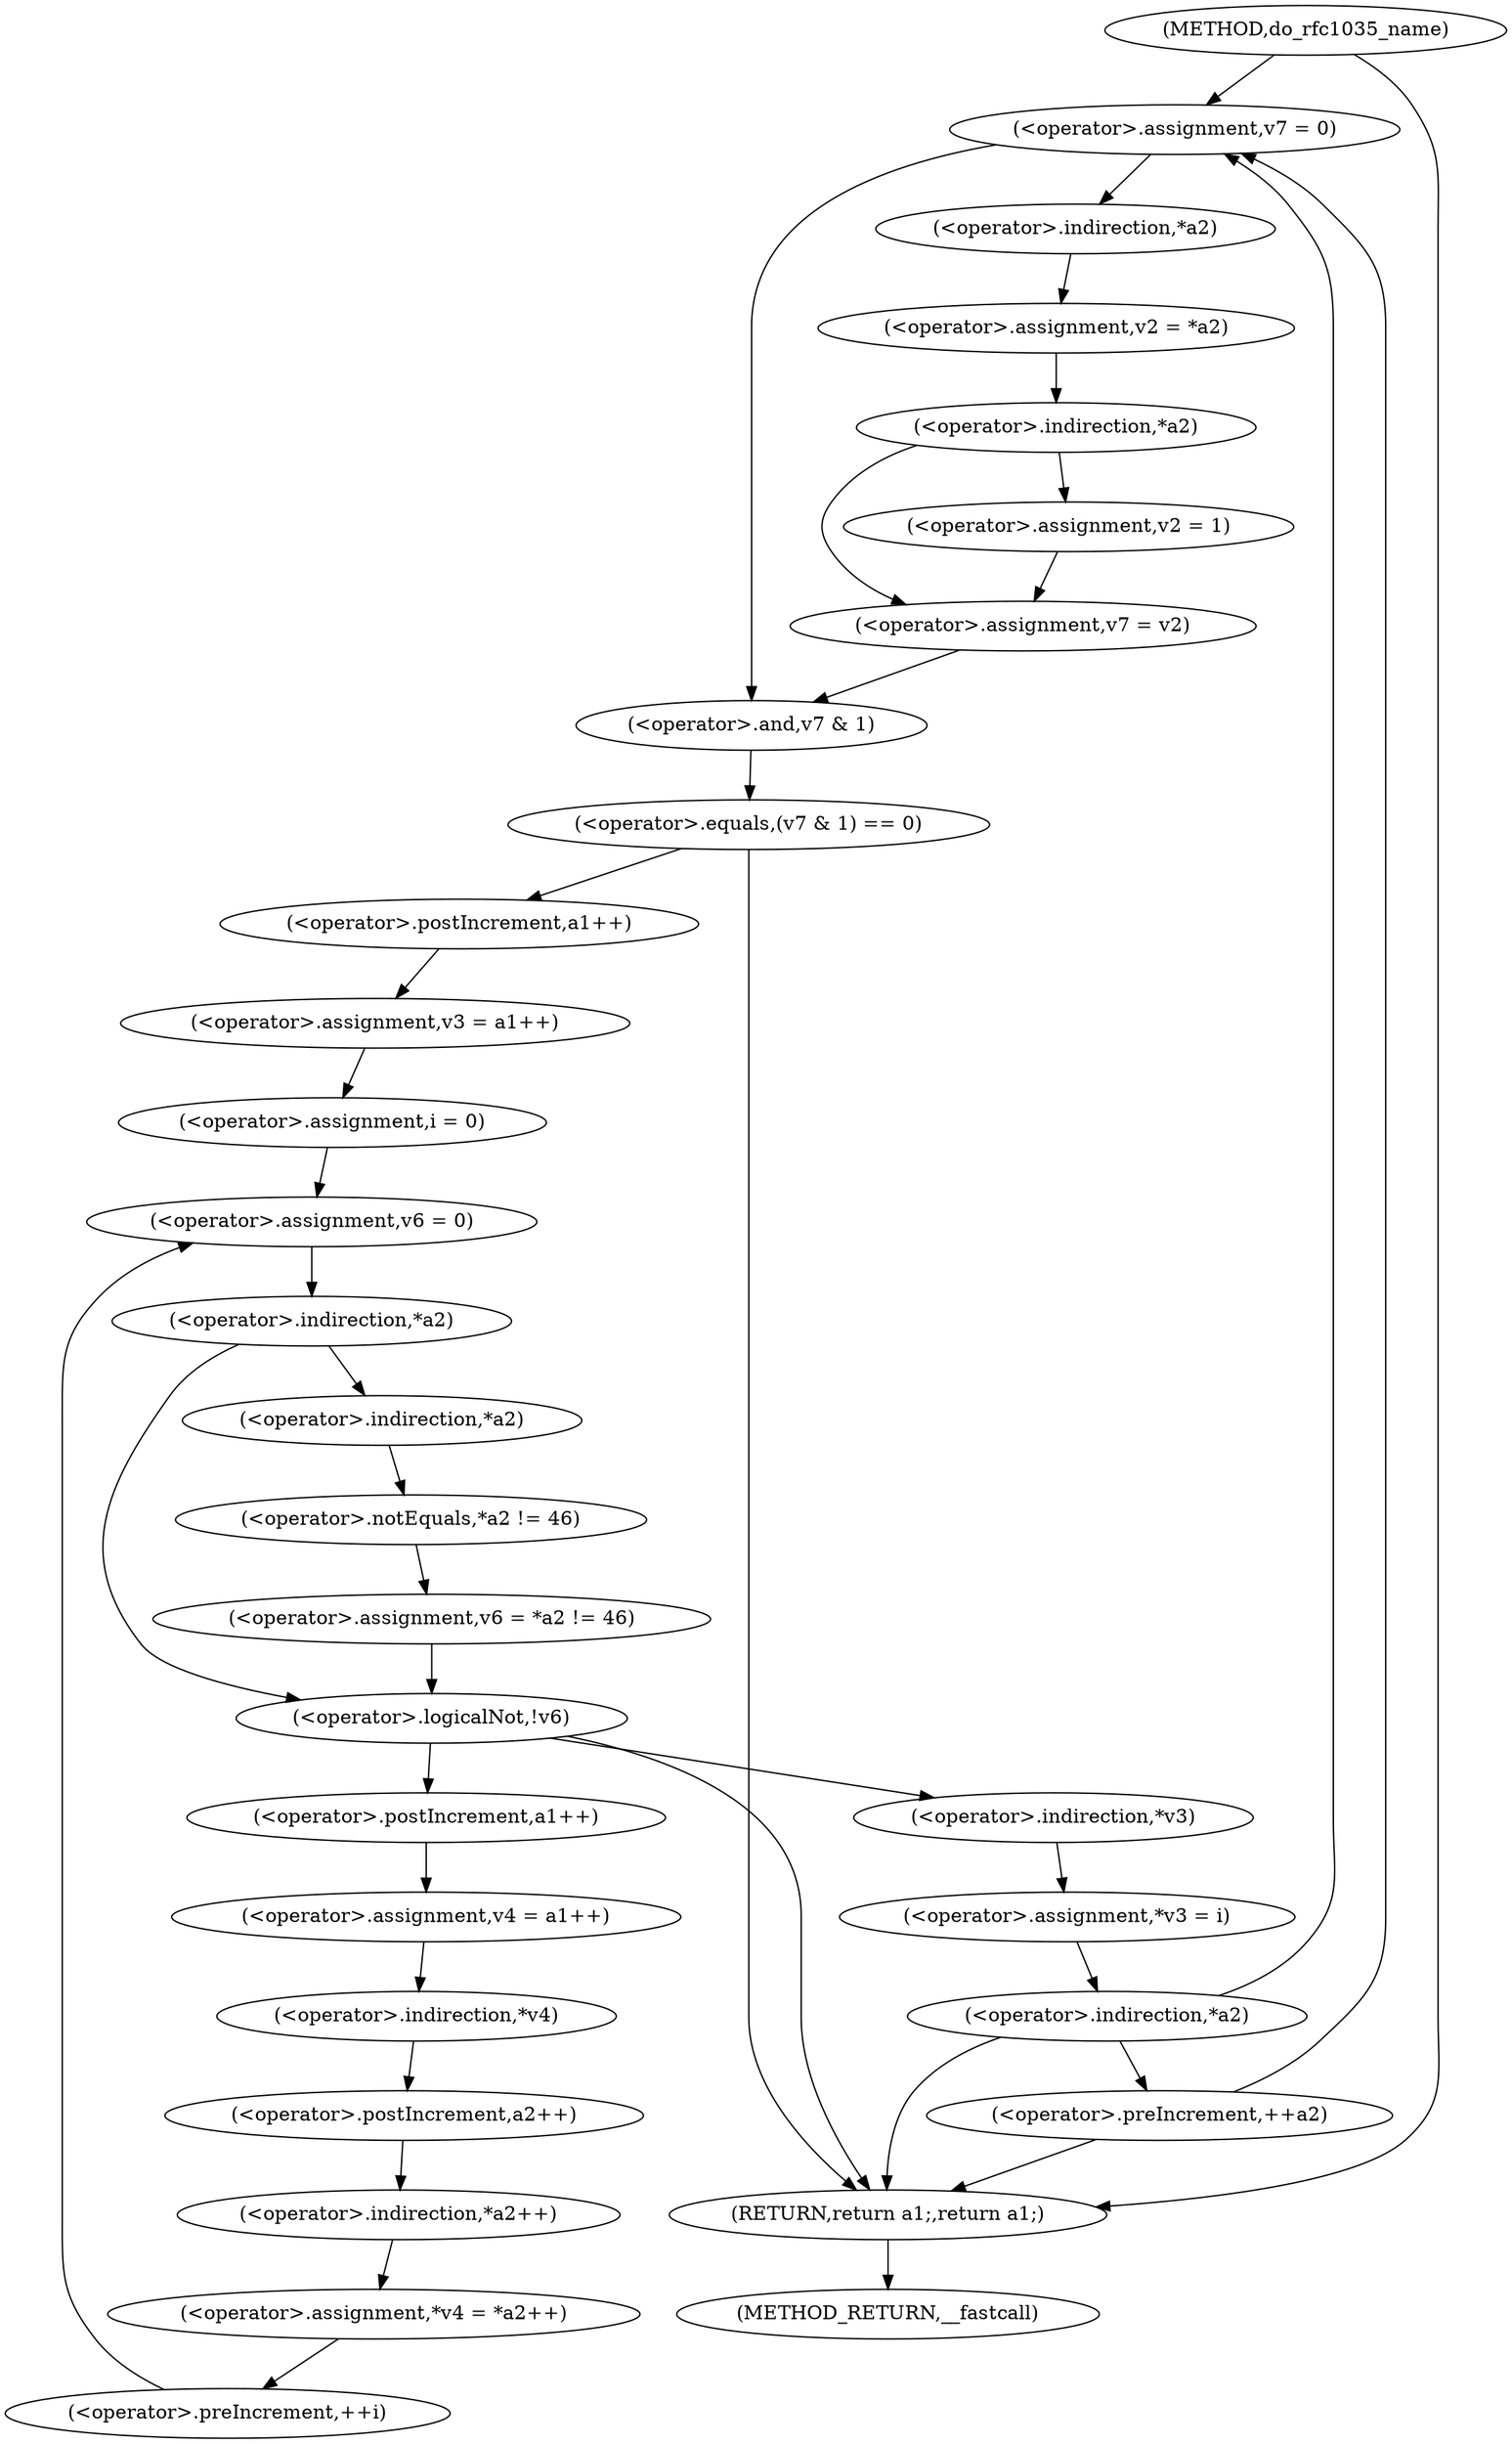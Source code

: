 digraph do_rfc1035_name {  
"1000120" [label = "(<operator>.assignment,v7 = 0)" ]
"1000126" [label = "(<operator>.assignment,v2 = *a2)" ]
"1000128" [label = "(<operator>.indirection,*a2)" ]
"1000131" [label = "(<operator>.indirection,*a2)" ]
"1000133" [label = "(<operator>.assignment,v2 = 1)" ]
"1000136" [label = "(<operator>.assignment,v7 = v2)" ]
"1000140" [label = "(<operator>.equals,(v7 & 1) == 0)" ]
"1000141" [label = "(<operator>.and,v7 & 1)" ]
"1000146" [label = "(<operator>.assignment,v3 = a1++)" ]
"1000148" [label = "(<operator>.postIncrement,a1++)" ]
"1000151" [label = "(<operator>.assignment,i = 0)" ]
"1000154" [label = "(<operator>.preIncrement,++i)" ]
"1000157" [label = "(<operator>.assignment,v6 = 0)" ]
"1000161" [label = "(<operator>.indirection,*a2)" ]
"1000163" [label = "(<operator>.assignment,v6 = *a2 != 46)" ]
"1000165" [label = "(<operator>.notEquals,*a2 != 46)" ]
"1000166" [label = "(<operator>.indirection,*a2)" ]
"1000170" [label = "(<operator>.logicalNot,!v6)" ]
"1000173" [label = "(<operator>.assignment,v4 = a1++)" ]
"1000175" [label = "(<operator>.postIncrement,a1++)" ]
"1000177" [label = "(<operator>.assignment,*v4 = *a2++)" ]
"1000178" [label = "(<operator>.indirection,*v4)" ]
"1000180" [label = "(<operator>.indirection,*a2++)" ]
"1000181" [label = "(<operator>.postIncrement,a2++)" ]
"1000183" [label = "(<operator>.assignment,*v3 = i)" ]
"1000184" [label = "(<operator>.indirection,*v3)" ]
"1000188" [label = "(<operator>.indirection,*a2)" ]
"1000190" [label = "(<operator>.preIncrement,++a2)" ]
"1000192" [label = "(RETURN,return a1;,return a1;)" ]
"1000107" [label = "(METHOD,do_rfc1035_name)" ]
"1000194" [label = "(METHOD_RETURN,__fastcall)" ]
  "1000120" -> "1000128" 
  "1000120" -> "1000141" 
  "1000126" -> "1000131" 
  "1000128" -> "1000126" 
  "1000131" -> "1000133" 
  "1000131" -> "1000136" 
  "1000133" -> "1000136" 
  "1000136" -> "1000141" 
  "1000140" -> "1000192" 
  "1000140" -> "1000148" 
  "1000141" -> "1000140" 
  "1000146" -> "1000151" 
  "1000148" -> "1000146" 
  "1000151" -> "1000157" 
  "1000154" -> "1000157" 
  "1000157" -> "1000161" 
  "1000161" -> "1000166" 
  "1000161" -> "1000170" 
  "1000163" -> "1000170" 
  "1000165" -> "1000163" 
  "1000166" -> "1000165" 
  "1000170" -> "1000184" 
  "1000170" -> "1000192" 
  "1000170" -> "1000175" 
  "1000173" -> "1000178" 
  "1000175" -> "1000173" 
  "1000177" -> "1000154" 
  "1000178" -> "1000181" 
  "1000180" -> "1000177" 
  "1000181" -> "1000180" 
  "1000183" -> "1000188" 
  "1000184" -> "1000183" 
  "1000188" -> "1000120" 
  "1000188" -> "1000192" 
  "1000188" -> "1000190" 
  "1000190" -> "1000120" 
  "1000190" -> "1000192" 
  "1000192" -> "1000194" 
  "1000107" -> "1000120" 
  "1000107" -> "1000192" 
}
